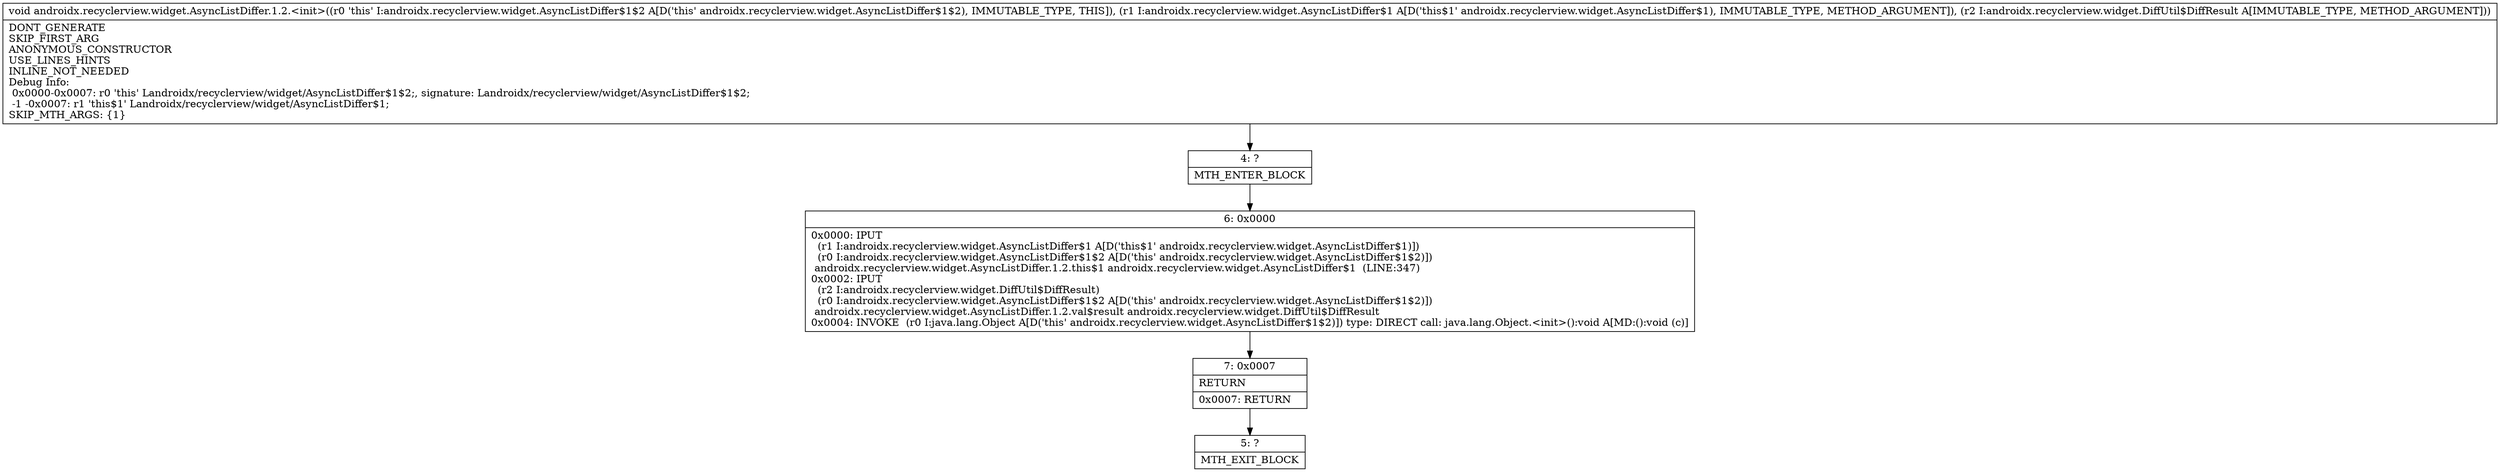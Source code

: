digraph "CFG forandroidx.recyclerview.widget.AsyncListDiffer.1.2.\<init\>(Landroidx\/recyclerview\/widget\/AsyncListDiffer$1;Landroidx\/recyclerview\/widget\/DiffUtil$DiffResult;)V" {
Node_4 [shape=record,label="{4\:\ ?|MTH_ENTER_BLOCK\l}"];
Node_6 [shape=record,label="{6\:\ 0x0000|0x0000: IPUT  \l  (r1 I:androidx.recyclerview.widget.AsyncListDiffer$1 A[D('this$1' androidx.recyclerview.widget.AsyncListDiffer$1)])\l  (r0 I:androidx.recyclerview.widget.AsyncListDiffer$1$2 A[D('this' androidx.recyclerview.widget.AsyncListDiffer$1$2)])\l androidx.recyclerview.widget.AsyncListDiffer.1.2.this$1 androidx.recyclerview.widget.AsyncListDiffer$1  (LINE:347)\l0x0002: IPUT  \l  (r2 I:androidx.recyclerview.widget.DiffUtil$DiffResult)\l  (r0 I:androidx.recyclerview.widget.AsyncListDiffer$1$2 A[D('this' androidx.recyclerview.widget.AsyncListDiffer$1$2)])\l androidx.recyclerview.widget.AsyncListDiffer.1.2.val$result androidx.recyclerview.widget.DiffUtil$DiffResult \l0x0004: INVOKE  (r0 I:java.lang.Object A[D('this' androidx.recyclerview.widget.AsyncListDiffer$1$2)]) type: DIRECT call: java.lang.Object.\<init\>():void A[MD:():void (c)]\l}"];
Node_7 [shape=record,label="{7\:\ 0x0007|RETURN\l|0x0007: RETURN   \l}"];
Node_5 [shape=record,label="{5\:\ ?|MTH_EXIT_BLOCK\l}"];
MethodNode[shape=record,label="{void androidx.recyclerview.widget.AsyncListDiffer.1.2.\<init\>((r0 'this' I:androidx.recyclerview.widget.AsyncListDiffer$1$2 A[D('this' androidx.recyclerview.widget.AsyncListDiffer$1$2), IMMUTABLE_TYPE, THIS]), (r1 I:androidx.recyclerview.widget.AsyncListDiffer$1 A[D('this$1' androidx.recyclerview.widget.AsyncListDiffer$1), IMMUTABLE_TYPE, METHOD_ARGUMENT]), (r2 I:androidx.recyclerview.widget.DiffUtil$DiffResult A[IMMUTABLE_TYPE, METHOD_ARGUMENT]))  | DONT_GENERATE\lSKIP_FIRST_ARG\lANONYMOUS_CONSTRUCTOR\lUSE_LINES_HINTS\lINLINE_NOT_NEEDED\lDebug Info:\l  0x0000\-0x0007: r0 'this' Landroidx\/recyclerview\/widget\/AsyncListDiffer$1$2;, signature: Landroidx\/recyclerview\/widget\/AsyncListDiffer$1$2;\l  \-1 \-0x0007: r1 'this$1' Landroidx\/recyclerview\/widget\/AsyncListDiffer$1;\lSKIP_MTH_ARGS: \{1\}\l}"];
MethodNode -> Node_4;Node_4 -> Node_6;
Node_6 -> Node_7;
Node_7 -> Node_5;
}

